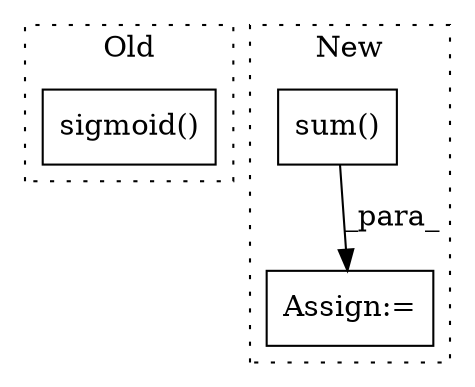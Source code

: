 digraph G {
subgraph cluster0 {
1 [label="sigmoid()" a="75" s="443" l="14" shape="box"];
label = "Old";
style="dotted";
}
subgraph cluster1 {
2 [label="sum()" a="75" s="934" l="19" shape="box"];
3 [label="Assign:=" a="68" s="918" l="3" shape="box"];
label = "New";
style="dotted";
}
2 -> 3 [label="_para_"];
}